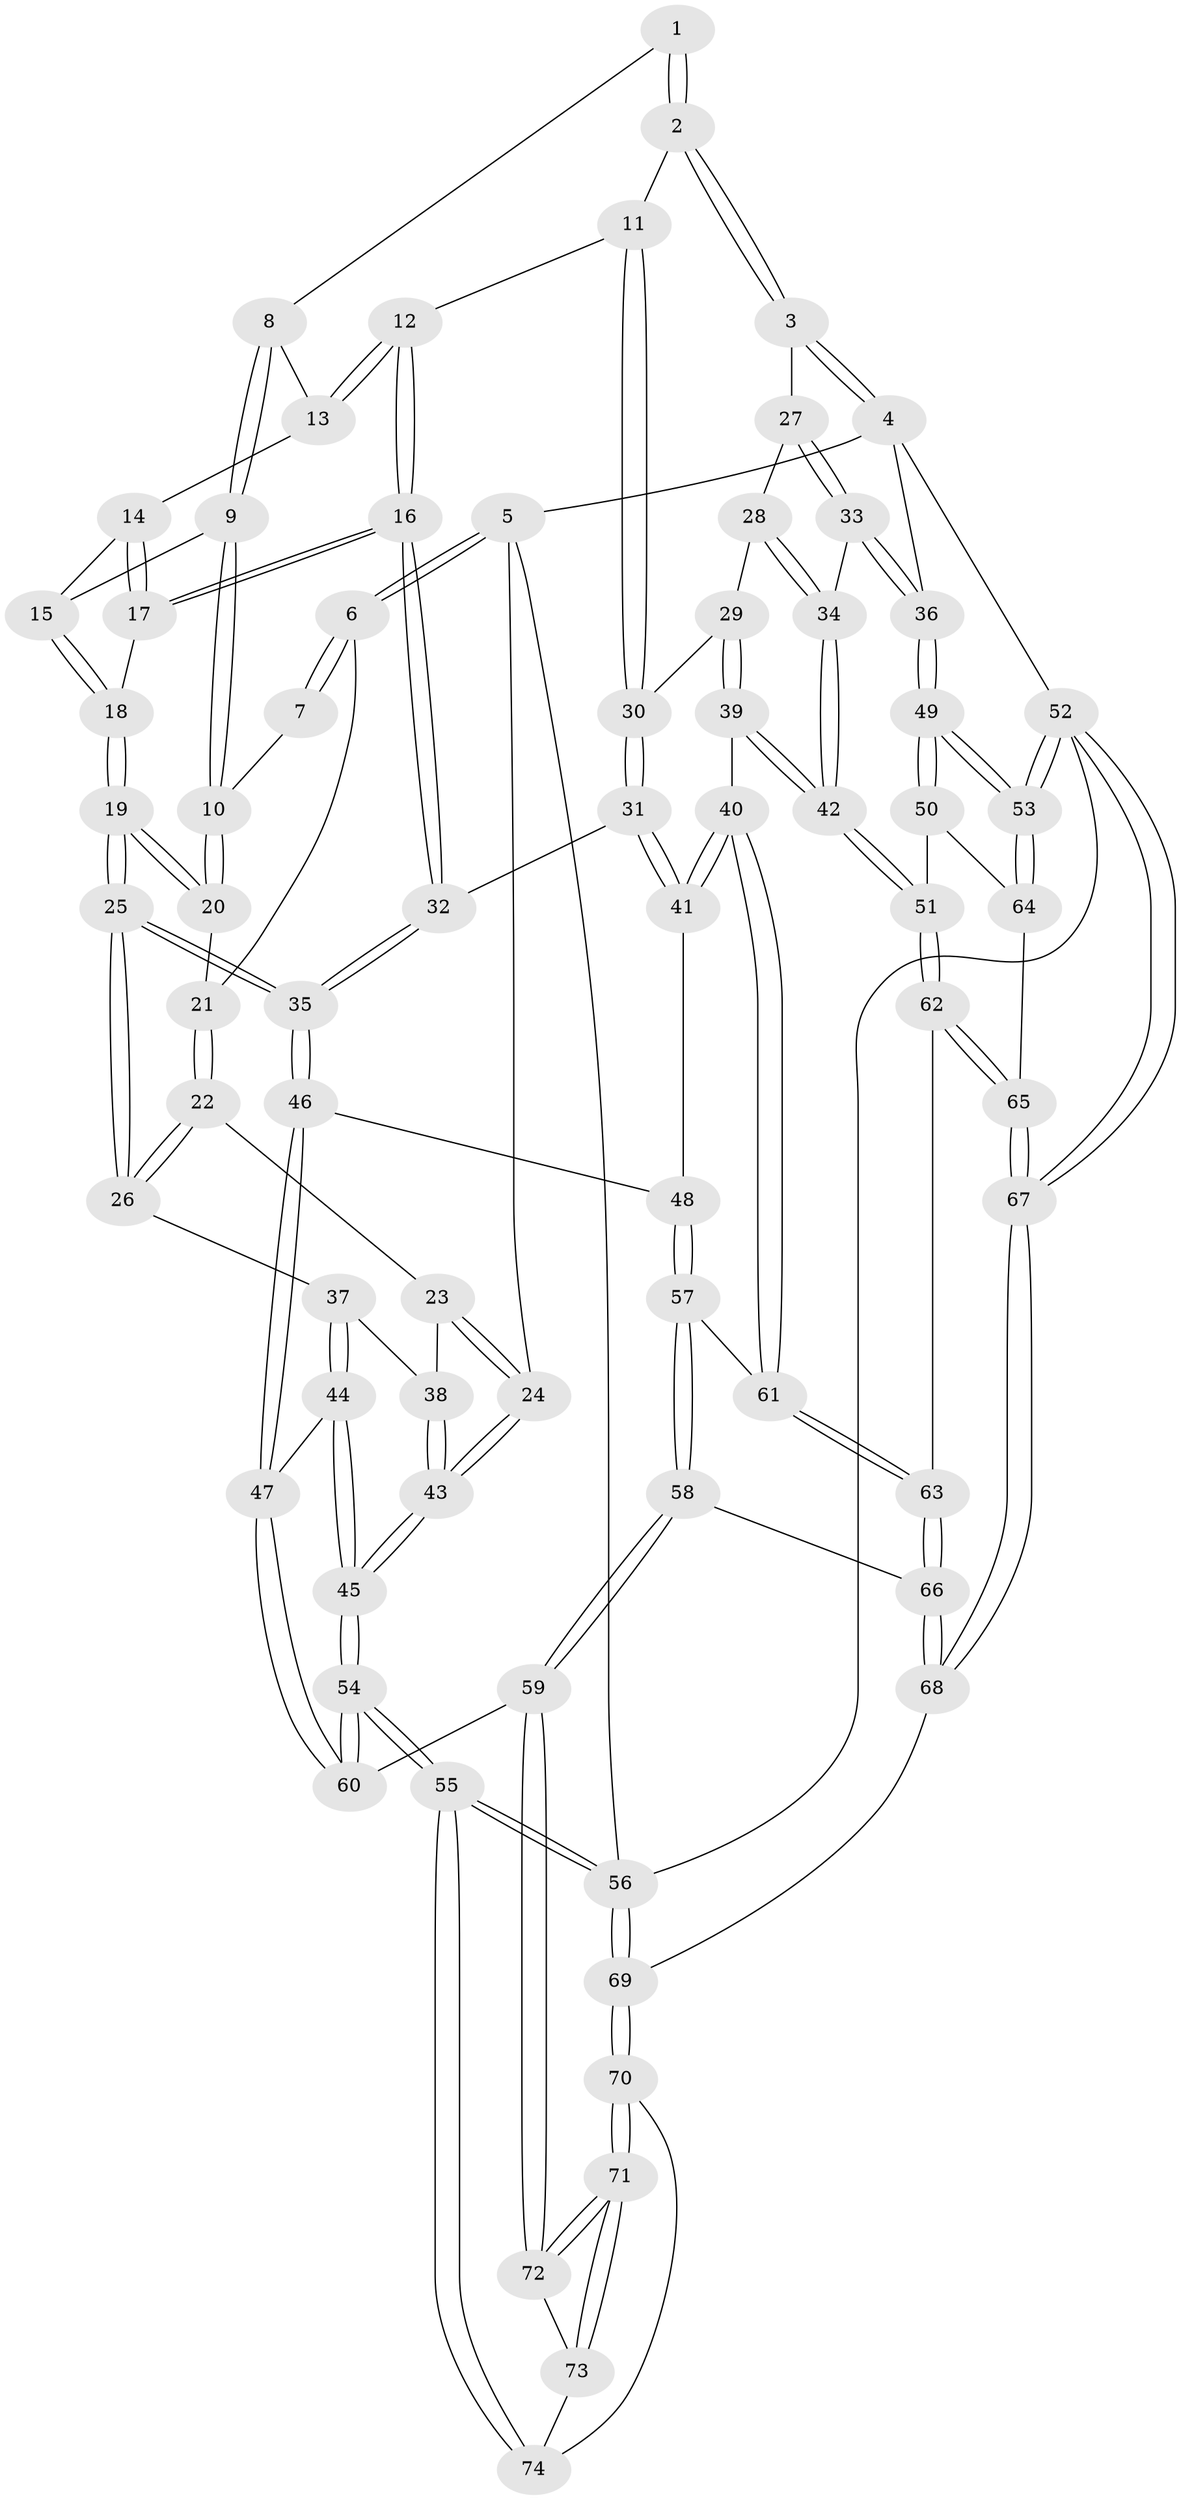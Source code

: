 // coarse degree distribution, {3: 0.11627906976744186, 6: 0.13953488372093023, 5: 0.3023255813953488, 4: 0.4186046511627907, 8: 0.023255813953488372}
// Generated by graph-tools (version 1.1) at 2025/42/03/06/25 10:42:26]
// undirected, 74 vertices, 182 edges
graph export_dot {
graph [start="1"]
  node [color=gray90,style=filled];
  1 [pos="+0.40625888489835893+0"];
  2 [pos="+0.6469737988625436+0"];
  3 [pos="+1+0"];
  4 [pos="+1+0"];
  5 [pos="+0+0"];
  6 [pos="+0+0"];
  7 [pos="+0.08395030379186486+0"];
  8 [pos="+0.32094038286198734+0.003509319200375371"];
  9 [pos="+0.2357636968712945+0.09910595235069217"];
  10 [pos="+0.22519585650860366+0.10195817887139412"];
  11 [pos="+0.5775099435708533+0.10741890003415268"];
  12 [pos="+0.4993390233969052+0.16496357915173648"];
  13 [pos="+0.33443880825730654+0.07282934107679796"];
  14 [pos="+0.33073092584651254+0.10026319586012056"];
  15 [pos="+0.2780389357210354+0.11952531480653486"];
  16 [pos="+0.44582348725325915+0.20983971719947683"];
  17 [pos="+0.4159494878706489+0.21238482285642268"];
  18 [pos="+0.3651872143100559+0.22563445537070184"];
  19 [pos="+0.265574405718724+0.28388746498300754"];
  20 [pos="+0.1910752063725427+0.1328208887624932"];
  21 [pos="+0.11000243987809712+0.12943138094851575"];
  22 [pos="+0.053572744219759945+0.2490280973162172"];
  23 [pos="+0+0.2756073401080059"];
  24 [pos="+0+0.3142754779410822"];
  25 [pos="+0.23397346772794037+0.3390063251764362"];
  26 [pos="+0.20428453214860595+0.3311238657071823"];
  27 [pos="+0.9028517214583163+0.19528259205352777"];
  28 [pos="+0.8723840702175979+0.22429955011514235"];
  29 [pos="+0.6985174880847999+0.28518447552613285"];
  30 [pos="+0.6659508320494623+0.25741563931895295"];
  31 [pos="+0.5183718927631231+0.40656464171103673"];
  32 [pos="+0.4628691576433307+0.3621428684465082"];
  33 [pos="+0.9740679690858354+0.3873276609226309"];
  34 [pos="+0.8688859611048037+0.44377734915878314"];
  35 [pos="+0.2703414222392359+0.46845274282749716"];
  36 [pos="+1+0.3593642617986826"];
  37 [pos="+0.08292522776950689+0.3936172037840322"];
  38 [pos="+0.08129850969617497+0.3926864630463415"];
  39 [pos="+0.770290335062236+0.5343946904859672"];
  40 [pos="+0.5836314257983828+0.5384242972624667"];
  41 [pos="+0.5638487048396728+0.5208810754578689"];
  42 [pos="+0.7795278953701718+0.5396910009617893"];
  43 [pos="+0+0.5025070171659909"];
  44 [pos="+0.08651562533898506+0.5562235485367275"];
  45 [pos="+0+0.6315166939358027"];
  46 [pos="+0.269260149386273+0.4778515897297445"];
  47 [pos="+0.13715045275548382+0.554386364095098"];
  48 [pos="+0.30008850656281727+0.507221928504134"];
  49 [pos="+1+0.7440115036791157"];
  50 [pos="+0.823860888997428+0.6028671529137339"];
  51 [pos="+0.8110688168848669+0.5952178132179196"];
  52 [pos="+1+1"];
  53 [pos="+1+0.8248379030590891"];
  54 [pos="+0+0.903496147148985"];
  55 [pos="+0+1"];
  56 [pos="+0+1"];
  57 [pos="+0.37792251023119183+0.7157123979396506"];
  58 [pos="+0.36768615366003105+0.7360849919753726"];
  59 [pos="+0.31598933569786886+0.8092587394363502"];
  60 [pos="+0.22927815752505476+0.7813909814809769"];
  61 [pos="+0.503333823514814+0.66610460213551"];
  62 [pos="+0.7282183882027965+0.7178420492471967"];
  63 [pos="+0.6049388065916345+0.7890777849393659"];
  64 [pos="+0.836483054449255+0.8802800041657529"];
  65 [pos="+0.7587845645472129+0.9422124681505192"];
  66 [pos="+0.5902685884071083+0.8412914136957165"];
  67 [pos="+0.636970196680379+1"];
  68 [pos="+0.5737241710541929+1"];
  69 [pos="+0.4865692840008703+1"];
  70 [pos="+0.40203249078627673+0.9945359704103619"];
  71 [pos="+0.39463720028234667+0.9806051561710567"];
  72 [pos="+0.31636613919895107+0.8107368477368224"];
  73 [pos="+0.15626508283584437+0.953312903464727"];
  74 [pos="+0.11735641338437916+0.9759241353752135"];
  1 -- 2;
  1 -- 2;
  1 -- 8;
  2 -- 3;
  2 -- 3;
  2 -- 11;
  3 -- 4;
  3 -- 4;
  3 -- 27;
  4 -- 5;
  4 -- 36;
  4 -- 52;
  5 -- 6;
  5 -- 6;
  5 -- 24;
  5 -- 56;
  6 -- 7;
  6 -- 7;
  6 -- 21;
  7 -- 10;
  8 -- 9;
  8 -- 9;
  8 -- 13;
  9 -- 10;
  9 -- 10;
  9 -- 15;
  10 -- 20;
  10 -- 20;
  11 -- 12;
  11 -- 30;
  11 -- 30;
  12 -- 13;
  12 -- 13;
  12 -- 16;
  12 -- 16;
  13 -- 14;
  14 -- 15;
  14 -- 17;
  14 -- 17;
  15 -- 18;
  15 -- 18;
  16 -- 17;
  16 -- 17;
  16 -- 32;
  16 -- 32;
  17 -- 18;
  18 -- 19;
  18 -- 19;
  19 -- 20;
  19 -- 20;
  19 -- 25;
  19 -- 25;
  20 -- 21;
  21 -- 22;
  21 -- 22;
  22 -- 23;
  22 -- 26;
  22 -- 26;
  23 -- 24;
  23 -- 24;
  23 -- 38;
  24 -- 43;
  24 -- 43;
  25 -- 26;
  25 -- 26;
  25 -- 35;
  25 -- 35;
  26 -- 37;
  27 -- 28;
  27 -- 33;
  27 -- 33;
  28 -- 29;
  28 -- 34;
  28 -- 34;
  29 -- 30;
  29 -- 39;
  29 -- 39;
  30 -- 31;
  30 -- 31;
  31 -- 32;
  31 -- 41;
  31 -- 41;
  32 -- 35;
  32 -- 35;
  33 -- 34;
  33 -- 36;
  33 -- 36;
  34 -- 42;
  34 -- 42;
  35 -- 46;
  35 -- 46;
  36 -- 49;
  36 -- 49;
  37 -- 38;
  37 -- 44;
  37 -- 44;
  38 -- 43;
  38 -- 43;
  39 -- 40;
  39 -- 42;
  39 -- 42;
  40 -- 41;
  40 -- 41;
  40 -- 61;
  40 -- 61;
  41 -- 48;
  42 -- 51;
  42 -- 51;
  43 -- 45;
  43 -- 45;
  44 -- 45;
  44 -- 45;
  44 -- 47;
  45 -- 54;
  45 -- 54;
  46 -- 47;
  46 -- 47;
  46 -- 48;
  47 -- 60;
  47 -- 60;
  48 -- 57;
  48 -- 57;
  49 -- 50;
  49 -- 50;
  49 -- 53;
  49 -- 53;
  50 -- 51;
  50 -- 64;
  51 -- 62;
  51 -- 62;
  52 -- 53;
  52 -- 53;
  52 -- 67;
  52 -- 67;
  52 -- 56;
  53 -- 64;
  53 -- 64;
  54 -- 55;
  54 -- 55;
  54 -- 60;
  54 -- 60;
  55 -- 56;
  55 -- 56;
  55 -- 74;
  55 -- 74;
  56 -- 69;
  56 -- 69;
  57 -- 58;
  57 -- 58;
  57 -- 61;
  58 -- 59;
  58 -- 59;
  58 -- 66;
  59 -- 60;
  59 -- 72;
  59 -- 72;
  61 -- 63;
  61 -- 63;
  62 -- 63;
  62 -- 65;
  62 -- 65;
  63 -- 66;
  63 -- 66;
  64 -- 65;
  65 -- 67;
  65 -- 67;
  66 -- 68;
  66 -- 68;
  67 -- 68;
  67 -- 68;
  68 -- 69;
  69 -- 70;
  69 -- 70;
  70 -- 71;
  70 -- 71;
  70 -- 74;
  71 -- 72;
  71 -- 72;
  71 -- 73;
  71 -- 73;
  72 -- 73;
  73 -- 74;
}
